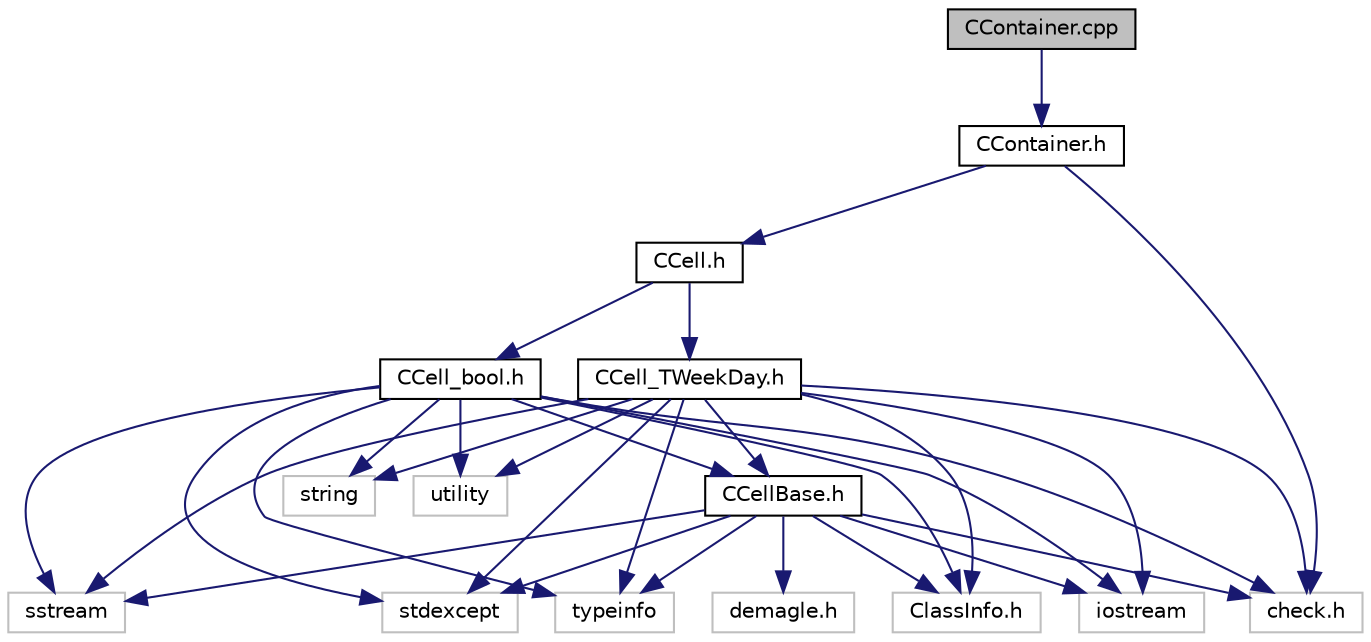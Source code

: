 digraph "CContainer.cpp"
{
 // LATEX_PDF_SIZE
  edge [fontname="Helvetica",fontsize="10",labelfontname="Helvetica",labelfontsize="10"];
  node [fontname="Helvetica",fontsize="10",shape=record];
  Node1 [label="CContainer.cpp",height=0.2,width=0.4,color="black", fillcolor="grey75", style="filled", fontcolor="black",tooltip="CContainer class implementation."];
  Node1 -> Node2 [color="midnightblue",fontsize="10",style="solid"];
  Node2 [label="CContainer.h",height=0.2,width=0.4,color="black", fillcolor="white", style="filled",URL="$_c_container_8h.html",tooltip="CContainer class header."];
  Node2 -> Node3 [color="midnightblue",fontsize="10",style="solid"];
  Node3 [label="CCell.h",height=0.2,width=0.4,color="black", fillcolor="white", style="filled",URL="$_c_cell_8h.html",tooltip="General header for CCell."];
  Node3 -> Node4 [color="midnightblue",fontsize="10",style="solid"];
  Node4 [label="CCell_bool.h",height=0.2,width=0.4,color="black", fillcolor="white", style="filled",URL="$_c_cell__bool_8h.html",tooltip="CCell_bool class header."];
  Node4 -> Node5 [color="midnightblue",fontsize="10",style="solid"];
  Node5 [label="iostream",height=0.2,width=0.4,color="grey75", fillcolor="white", style="filled",tooltip=" "];
  Node4 -> Node6 [color="midnightblue",fontsize="10",style="solid"];
  Node6 [label="sstream",height=0.2,width=0.4,color="grey75", fillcolor="white", style="filled",tooltip=" "];
  Node4 -> Node7 [color="midnightblue",fontsize="10",style="solid"];
  Node7 [label="string",height=0.2,width=0.4,color="grey75", fillcolor="white", style="filled",tooltip=" "];
  Node4 -> Node8 [color="midnightblue",fontsize="10",style="solid"];
  Node8 [label="stdexcept",height=0.2,width=0.4,color="grey75", fillcolor="white", style="filled",tooltip=" "];
  Node4 -> Node9 [color="midnightblue",fontsize="10",style="solid"];
  Node9 [label="typeinfo",height=0.2,width=0.4,color="grey75", fillcolor="white", style="filled",tooltip=" "];
  Node4 -> Node10 [color="midnightblue",fontsize="10",style="solid"];
  Node10 [label="utility",height=0.2,width=0.4,color="grey75", fillcolor="white", style="filled",tooltip=" "];
  Node4 -> Node11 [color="midnightblue",fontsize="10",style="solid"];
  Node11 [label="ClassInfo.h",height=0.2,width=0.4,color="grey75", fillcolor="white", style="filled",tooltip=" "];
  Node4 -> Node12 [color="midnightblue",fontsize="10",style="solid"];
  Node12 [label="CCellBase.h",height=0.2,width=0.4,color="black", fillcolor="white", style="filled",URL="$_c_cell_base_8h.html",tooltip="CCellBase class header."];
  Node12 -> Node5 [color="midnightblue",fontsize="10",style="solid"];
  Node12 -> Node6 [color="midnightblue",fontsize="10",style="solid"];
  Node12 -> Node8 [color="midnightblue",fontsize="10",style="solid"];
  Node12 -> Node9 [color="midnightblue",fontsize="10",style="solid"];
  Node12 -> Node11 [color="midnightblue",fontsize="10",style="solid"];
  Node12 -> Node13 [color="midnightblue",fontsize="10",style="solid"];
  Node13 [label="demagle.h",height=0.2,width=0.4,color="grey75", fillcolor="white", style="filled",tooltip=" "];
  Node12 -> Node14 [color="midnightblue",fontsize="10",style="solid"];
  Node14 [label="check.h",height=0.2,width=0.4,color="grey75", fillcolor="white", style="filled",tooltip=" "];
  Node4 -> Node14 [color="midnightblue",fontsize="10",style="solid"];
  Node3 -> Node15 [color="midnightblue",fontsize="10",style="solid"];
  Node15 [label="CCell_TWeekDay.h",height=0.2,width=0.4,color="black", fillcolor="white", style="filled",URL="$_c_cell___t_week_day_8h.html",tooltip="CCell_TWeekDay class header."];
  Node15 -> Node5 [color="midnightblue",fontsize="10",style="solid"];
  Node15 -> Node6 [color="midnightblue",fontsize="10",style="solid"];
  Node15 -> Node7 [color="midnightblue",fontsize="10",style="solid"];
  Node15 -> Node8 [color="midnightblue",fontsize="10",style="solid"];
  Node15 -> Node9 [color="midnightblue",fontsize="10",style="solid"];
  Node15 -> Node10 [color="midnightblue",fontsize="10",style="solid"];
  Node15 -> Node11 [color="midnightblue",fontsize="10",style="solid"];
  Node15 -> Node12 [color="midnightblue",fontsize="10",style="solid"];
  Node15 -> Node14 [color="midnightblue",fontsize="10",style="solid"];
  Node2 -> Node14 [color="midnightblue",fontsize="10",style="solid"];
}
